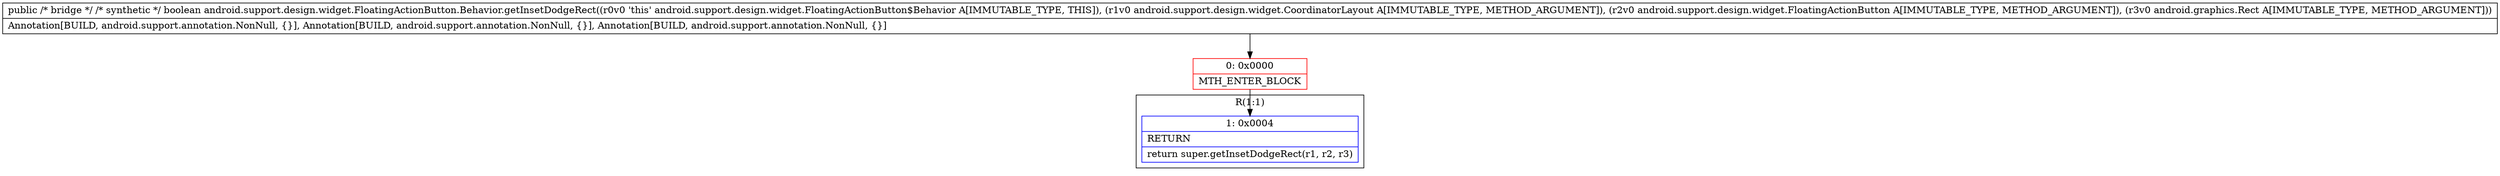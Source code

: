 digraph "CFG forandroid.support.design.widget.FloatingActionButton.Behavior.getInsetDodgeRect(Landroid\/support\/design\/widget\/CoordinatorLayout;Landroid\/support\/design\/widget\/FloatingActionButton;Landroid\/graphics\/Rect;)Z" {
subgraph cluster_Region_1171246617 {
label = "R(1:1)";
node [shape=record,color=blue];
Node_1 [shape=record,label="{1\:\ 0x0004|RETURN\l|return super.getInsetDodgeRect(r1, r2, r3)\l}"];
}
Node_0 [shape=record,color=red,label="{0\:\ 0x0000|MTH_ENTER_BLOCK\l}"];
MethodNode[shape=record,label="{public \/* bridge *\/ \/* synthetic *\/ boolean android.support.design.widget.FloatingActionButton.Behavior.getInsetDodgeRect((r0v0 'this' android.support.design.widget.FloatingActionButton$Behavior A[IMMUTABLE_TYPE, THIS]), (r1v0 android.support.design.widget.CoordinatorLayout A[IMMUTABLE_TYPE, METHOD_ARGUMENT]), (r2v0 android.support.design.widget.FloatingActionButton A[IMMUTABLE_TYPE, METHOD_ARGUMENT]), (r3v0 android.graphics.Rect A[IMMUTABLE_TYPE, METHOD_ARGUMENT]))  | Annotation[BUILD, android.support.annotation.NonNull, \{\}], Annotation[BUILD, android.support.annotation.NonNull, \{\}], Annotation[BUILD, android.support.annotation.NonNull, \{\}]\l}"];
MethodNode -> Node_0;
Node_0 -> Node_1;
}

